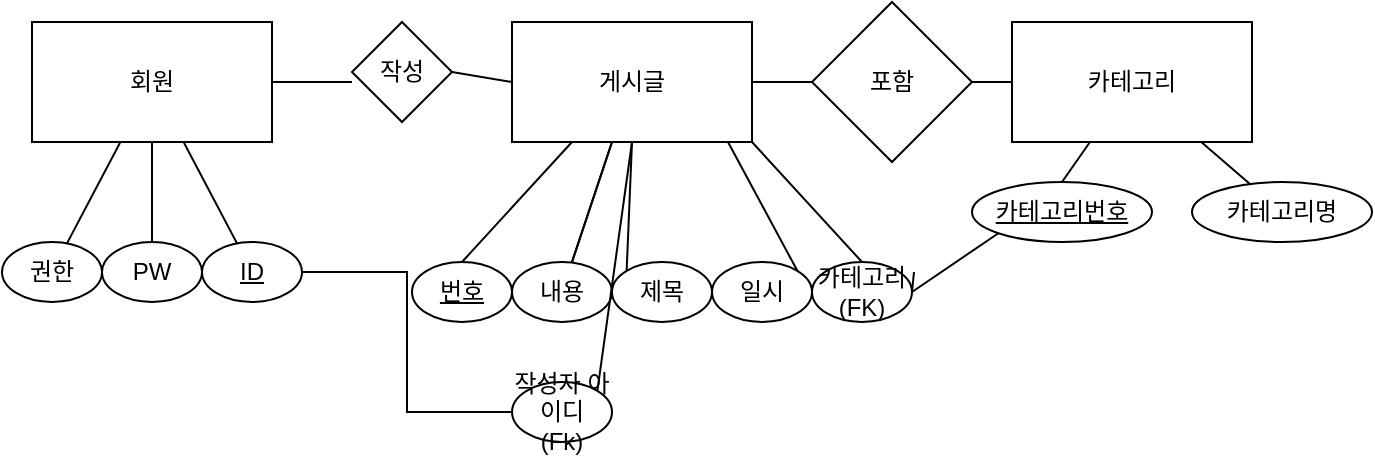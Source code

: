 <mxfile version="20.6.0" type="github">
  <diagram id="R2lEEEUBdFMjLlhIrx00" name="Page-1">
    <mxGraphModel dx="483" dy="784" grid="1" gridSize="10" guides="1" tooltips="1" connect="1" arrows="1" fold="1" page="1" pageScale="1" pageWidth="850" pageHeight="1100" math="0" shadow="0" extFonts="Permanent Marker^https://fonts.googleapis.com/css?family=Permanent+Marker">
      <root>
        <mxCell id="0" />
        <mxCell id="1" parent="0" />
        <mxCell id="7OI8YUhsGdWpLaV7Q7GV-1" value="회원" style="rounded=0;whiteSpace=wrap;html=1;" vertex="1" parent="1">
          <mxGeometry x="60" y="230" width="120" height="60" as="geometry" />
        </mxCell>
        <mxCell id="7OI8YUhsGdWpLaV7Q7GV-12" style="edgeStyle=orthogonalEdgeStyle;rounded=0;orthogonalLoop=1;jettySize=auto;html=1;exitX=1;exitY=0.5;exitDx=0;exitDy=0;entryX=0;entryY=0.5;entryDx=0;entryDy=0;endArrow=none;endFill=0;" edge="1" parent="1" source="7OI8YUhsGdWpLaV7Q7GV-2" target="7OI8YUhsGdWpLaV7Q7GV-10">
          <mxGeometry relative="1" as="geometry" />
        </mxCell>
        <mxCell id="7OI8YUhsGdWpLaV7Q7GV-40" value="" style="edgeStyle=none;shape=connector;rounded=0;orthogonalLoop=1;jettySize=auto;html=1;labelBackgroundColor=default;strokeColor=default;fontFamily=Helvetica;fontSize=11;fontColor=default;startArrow=none;startFill=0;endArrow=none;endFill=0;" edge="1" parent="1" source="7OI8YUhsGdWpLaV7Q7GV-2" target="7OI8YUhsGdWpLaV7Q7GV-1">
          <mxGeometry relative="1" as="geometry" />
        </mxCell>
        <mxCell id="7OI8YUhsGdWpLaV7Q7GV-2" value="&lt;u&gt;ID&lt;/u&gt;" style="ellipse;whiteSpace=wrap;html=1;" vertex="1" parent="1">
          <mxGeometry x="145" y="340" width="50" height="30" as="geometry" />
        </mxCell>
        <mxCell id="7OI8YUhsGdWpLaV7Q7GV-39" value="" style="edgeStyle=none;shape=connector;rounded=0;orthogonalLoop=1;jettySize=auto;html=1;labelBackgroundColor=default;strokeColor=default;fontFamily=Helvetica;fontSize=11;fontColor=default;startArrow=none;startFill=0;endArrow=none;endFill=0;" edge="1" parent="1" source="7OI8YUhsGdWpLaV7Q7GV-3" target="7OI8YUhsGdWpLaV7Q7GV-1">
          <mxGeometry relative="1" as="geometry" />
        </mxCell>
        <mxCell id="7OI8YUhsGdWpLaV7Q7GV-3" value="PW" style="ellipse;whiteSpace=wrap;html=1;" vertex="1" parent="1">
          <mxGeometry x="95" y="340" width="50" height="30" as="geometry" />
        </mxCell>
        <mxCell id="7OI8YUhsGdWpLaV7Q7GV-41" value="" style="edgeStyle=none;shape=connector;rounded=0;orthogonalLoop=1;jettySize=auto;html=1;labelBackgroundColor=default;strokeColor=default;fontFamily=Helvetica;fontSize=11;fontColor=default;startArrow=none;startFill=0;endArrow=none;endFill=0;" edge="1" parent="1" source="7OI8YUhsGdWpLaV7Q7GV-4" target="7OI8YUhsGdWpLaV7Q7GV-1">
          <mxGeometry relative="1" as="geometry" />
        </mxCell>
        <mxCell id="7OI8YUhsGdWpLaV7Q7GV-4" value="권한" style="ellipse;whiteSpace=wrap;html=1;" vertex="1" parent="1">
          <mxGeometry x="45" y="340" width="50" height="30" as="geometry" />
        </mxCell>
        <mxCell id="7OI8YUhsGdWpLaV7Q7GV-31" value="" style="edgeStyle=none;shape=connector;rounded=0;orthogonalLoop=1;jettySize=auto;html=1;labelBackgroundColor=default;strokeColor=default;fontFamily=Helvetica;fontSize=11;fontColor=default;startArrow=none;startFill=0;endArrow=none;endFill=0;" edge="1" parent="1" source="7OI8YUhsGdWpLaV7Q7GV-6" target="7OI8YUhsGdWpLaV7Q7GV-9">
          <mxGeometry relative="1" as="geometry" />
        </mxCell>
        <mxCell id="7OI8YUhsGdWpLaV7Q7GV-32" value="" style="edgeStyle=none;shape=connector;rounded=0;orthogonalLoop=1;jettySize=auto;html=1;labelBackgroundColor=default;strokeColor=default;fontFamily=Helvetica;fontSize=11;fontColor=default;startArrow=none;startFill=0;endArrow=none;endFill=0;" edge="1" parent="1" source="7OI8YUhsGdWpLaV7Q7GV-6" target="7OI8YUhsGdWpLaV7Q7GV-9">
          <mxGeometry relative="1" as="geometry" />
        </mxCell>
        <mxCell id="7OI8YUhsGdWpLaV7Q7GV-33" style="edgeStyle=none;shape=connector;rounded=0;orthogonalLoop=1;jettySize=auto;html=1;exitX=0.25;exitY=1;exitDx=0;exitDy=0;entryX=0.5;entryY=0;entryDx=0;entryDy=0;labelBackgroundColor=default;strokeColor=default;fontFamily=Helvetica;fontSize=11;fontColor=default;startArrow=none;startFill=0;endArrow=none;endFill=0;" edge="1" parent="1" source="7OI8YUhsGdWpLaV7Q7GV-6" target="7OI8YUhsGdWpLaV7Q7GV-7">
          <mxGeometry relative="1" as="geometry" />
        </mxCell>
        <mxCell id="7OI8YUhsGdWpLaV7Q7GV-34" style="edgeStyle=none;shape=connector;rounded=0;orthogonalLoop=1;jettySize=auto;html=1;exitX=0.5;exitY=1;exitDx=0;exitDy=0;entryX=0;entryY=0;entryDx=0;entryDy=0;labelBackgroundColor=default;strokeColor=default;fontFamily=Helvetica;fontSize=11;fontColor=default;startArrow=none;startFill=0;endArrow=none;endFill=0;" edge="1" parent="1" source="7OI8YUhsGdWpLaV7Q7GV-6" target="7OI8YUhsGdWpLaV7Q7GV-8">
          <mxGeometry relative="1" as="geometry" />
        </mxCell>
        <mxCell id="7OI8YUhsGdWpLaV7Q7GV-6" value="게시글" style="rounded=0;whiteSpace=wrap;html=1;" vertex="1" parent="1">
          <mxGeometry x="300" y="230" width="120" height="60" as="geometry" />
        </mxCell>
        <mxCell id="7OI8YUhsGdWpLaV7Q7GV-7" value="&lt;u&gt;번호&lt;/u&gt;" style="ellipse;whiteSpace=wrap;html=1;" vertex="1" parent="1">
          <mxGeometry x="250" y="350" width="50" height="30" as="geometry" />
        </mxCell>
        <mxCell id="7OI8YUhsGdWpLaV7Q7GV-8" value="제목" style="ellipse;whiteSpace=wrap;html=1;" vertex="1" parent="1">
          <mxGeometry x="350" y="350" width="50" height="30" as="geometry" />
        </mxCell>
        <mxCell id="7OI8YUhsGdWpLaV7Q7GV-9" value="내용" style="ellipse;whiteSpace=wrap;html=1;" vertex="1" parent="1">
          <mxGeometry x="300" y="350" width="50" height="30" as="geometry" />
        </mxCell>
        <mxCell id="7OI8YUhsGdWpLaV7Q7GV-36" style="edgeStyle=none;shape=connector;rounded=0;orthogonalLoop=1;jettySize=auto;html=1;exitX=1;exitY=0;exitDx=0;exitDy=0;entryX=0.5;entryY=1;entryDx=0;entryDy=0;labelBackgroundColor=default;strokeColor=default;fontFamily=Helvetica;fontSize=11;fontColor=default;startArrow=none;startFill=0;endArrow=none;endFill=0;" edge="1" parent="1" source="7OI8YUhsGdWpLaV7Q7GV-10" target="7OI8YUhsGdWpLaV7Q7GV-6">
          <mxGeometry relative="1" as="geometry" />
        </mxCell>
        <mxCell id="7OI8YUhsGdWpLaV7Q7GV-10" value="작성자 아이디&lt;br&gt;(Fk)" style="ellipse;whiteSpace=wrap;html=1;" vertex="1" parent="1">
          <mxGeometry x="300" y="410" width="50" height="30" as="geometry" />
        </mxCell>
        <mxCell id="7OI8YUhsGdWpLaV7Q7GV-35" style="edgeStyle=none;shape=connector;rounded=0;orthogonalLoop=1;jettySize=auto;html=1;exitX=1;exitY=0;exitDx=0;exitDy=0;entryX=0.9;entryY=1;entryDx=0;entryDy=0;entryPerimeter=0;labelBackgroundColor=default;strokeColor=default;fontFamily=Helvetica;fontSize=11;fontColor=default;startArrow=none;startFill=0;endArrow=none;endFill=0;" edge="1" parent="1" source="7OI8YUhsGdWpLaV7Q7GV-13" target="7OI8YUhsGdWpLaV7Q7GV-6">
          <mxGeometry relative="1" as="geometry" />
        </mxCell>
        <mxCell id="7OI8YUhsGdWpLaV7Q7GV-13" value="일시" style="ellipse;whiteSpace=wrap;html=1;" vertex="1" parent="1">
          <mxGeometry x="400" y="350" width="50" height="30" as="geometry" />
        </mxCell>
        <mxCell id="7OI8YUhsGdWpLaV7Q7GV-37" style="edgeStyle=none;shape=connector;rounded=0;orthogonalLoop=1;jettySize=auto;html=1;entryX=1;entryY=1;entryDx=0;entryDy=0;labelBackgroundColor=default;strokeColor=default;fontFamily=Helvetica;fontSize=11;fontColor=default;startArrow=none;startFill=0;endArrow=none;endFill=0;exitX=0.5;exitY=0;exitDx=0;exitDy=0;" edge="1" parent="1" source="7OI8YUhsGdWpLaV7Q7GV-14" target="7OI8YUhsGdWpLaV7Q7GV-6">
          <mxGeometry relative="1" as="geometry">
            <mxPoint x="325" y="490" as="sourcePoint" />
          </mxGeometry>
        </mxCell>
        <mxCell id="7OI8YUhsGdWpLaV7Q7GV-44" style="edgeStyle=none;shape=connector;rounded=0;orthogonalLoop=1;jettySize=auto;html=1;exitX=1;exitY=0.5;exitDx=0;exitDy=0;entryX=0;entryY=1;entryDx=0;entryDy=0;labelBackgroundColor=default;strokeColor=default;fontFamily=Helvetica;fontSize=11;fontColor=default;startArrow=none;startFill=0;endArrow=none;endFill=0;" edge="1" parent="1" source="7OI8YUhsGdWpLaV7Q7GV-14" target="7OI8YUhsGdWpLaV7Q7GV-42">
          <mxGeometry relative="1" as="geometry" />
        </mxCell>
        <mxCell id="7OI8YUhsGdWpLaV7Q7GV-14" value="카테고리&lt;br&gt;(FK)" style="ellipse;whiteSpace=wrap;html=1;" vertex="1" parent="1">
          <mxGeometry x="450" y="350" width="50" height="30" as="geometry" />
        </mxCell>
        <mxCell id="7OI8YUhsGdWpLaV7Q7GV-15" value="카테고리" style="rounded=0;whiteSpace=wrap;html=1;" vertex="1" parent="1">
          <mxGeometry x="550" y="230" width="120" height="60" as="geometry" />
        </mxCell>
        <mxCell id="7OI8YUhsGdWpLaV7Q7GV-38" value="" style="edgeStyle=none;shape=connector;rounded=0;orthogonalLoop=1;jettySize=auto;html=1;labelBackgroundColor=default;strokeColor=default;fontFamily=Helvetica;fontSize=11;fontColor=default;startArrow=none;startFill=0;endArrow=none;endFill=0;" edge="1" parent="1" source="7OI8YUhsGdWpLaV7Q7GV-17" target="7OI8YUhsGdWpLaV7Q7GV-15">
          <mxGeometry relative="1" as="geometry" />
        </mxCell>
        <mxCell id="7OI8YUhsGdWpLaV7Q7GV-17" value="&lt;span&gt;카테고리명&lt;/span&gt;" style="ellipse;whiteSpace=wrap;html=1;fontStyle=0" vertex="1" parent="1">
          <mxGeometry x="640" y="310" width="90" height="30" as="geometry" />
        </mxCell>
        <mxCell id="7OI8YUhsGdWpLaV7Q7GV-19" value="작성" style="rhombus;whiteSpace=wrap;html=1;" vertex="1" parent="1">
          <mxGeometry x="220" y="230" width="50" height="50" as="geometry" />
        </mxCell>
        <mxCell id="7OI8YUhsGdWpLaV7Q7GV-20" value="포함" style="rhombus;whiteSpace=wrap;html=1;" vertex="1" parent="1">
          <mxGeometry x="450" y="220" width="80" height="80" as="geometry" />
        </mxCell>
        <mxCell id="7OI8YUhsGdWpLaV7Q7GV-22" value="" style="endArrow=none;html=1;rounded=0;strokeColor=default;entryX=1;entryY=0.5;entryDx=0;entryDy=0;" edge="1" parent="1" source="7OI8YUhsGdWpLaV7Q7GV-20" target="7OI8YUhsGdWpLaV7Q7GV-6">
          <mxGeometry width="50" height="50" relative="1" as="geometry">
            <mxPoint x="400" y="610" as="sourcePoint" />
            <mxPoint x="450" y="560" as="targetPoint" />
          </mxGeometry>
        </mxCell>
        <mxCell id="7OI8YUhsGdWpLaV7Q7GV-23" value="" style="endArrow=none;html=1;rounded=0;strokeColor=default;exitX=1;exitY=0.5;exitDx=0;exitDy=0;entryX=0;entryY=0.5;entryDx=0;entryDy=0;" edge="1" parent="1" source="7OI8YUhsGdWpLaV7Q7GV-20" target="7OI8YUhsGdWpLaV7Q7GV-15">
          <mxGeometry width="50" height="50" relative="1" as="geometry">
            <mxPoint x="400" y="610" as="sourcePoint" />
            <mxPoint x="450" y="560" as="targetPoint" />
          </mxGeometry>
        </mxCell>
        <mxCell id="7OI8YUhsGdWpLaV7Q7GV-28" value="" style="edgeStyle=none;orthogonalLoop=1;jettySize=auto;html=1;rounded=0;strokeColor=default;exitX=1;exitY=0.5;exitDx=0;exitDy=0;entryX=0;entryY=0.5;entryDx=0;entryDy=0;startArrow=none;startFill=0;endArrow=none;endFill=0;" edge="1" parent="1" source="7OI8YUhsGdWpLaV7Q7GV-19" target="7OI8YUhsGdWpLaV7Q7GV-6">
          <mxGeometry width="80" relative="1" as="geometry">
            <mxPoint x="240" y="360" as="sourcePoint" />
            <mxPoint x="320" y="360" as="targetPoint" />
            <Array as="points" />
          </mxGeometry>
        </mxCell>
        <mxCell id="7OI8YUhsGdWpLaV7Q7GV-29" value="" style="edgeStyle=none;orthogonalLoop=1;jettySize=auto;html=1;rounded=0;labelBackgroundColor=default;strokeColor=default;fontFamily=Helvetica;fontSize=11;fontColor=default;startArrow=none;startFill=0;endArrow=none;endFill=0;shape=connector;entryX=1;entryY=0.5;entryDx=0;entryDy=0;" edge="1" parent="1" target="7OI8YUhsGdWpLaV7Q7GV-1">
          <mxGeometry width="80" relative="1" as="geometry">
            <mxPoint x="220" y="260" as="sourcePoint" />
            <mxPoint x="300" y="260" as="targetPoint" />
            <Array as="points" />
          </mxGeometry>
        </mxCell>
        <mxCell id="7OI8YUhsGdWpLaV7Q7GV-43" style="edgeStyle=none;shape=connector;rounded=0;orthogonalLoop=1;jettySize=auto;html=1;exitX=0.5;exitY=0;exitDx=0;exitDy=0;labelBackgroundColor=default;strokeColor=default;fontFamily=Helvetica;fontSize=11;fontColor=default;startArrow=none;startFill=0;endArrow=none;endFill=0;" edge="1" parent="1" source="7OI8YUhsGdWpLaV7Q7GV-42" target="7OI8YUhsGdWpLaV7Q7GV-15">
          <mxGeometry relative="1" as="geometry" />
        </mxCell>
        <mxCell id="7OI8YUhsGdWpLaV7Q7GV-42" value="&lt;span&gt;카테고리번호&lt;/span&gt;" style="ellipse;whiteSpace=wrap;html=1;fontStyle=4" vertex="1" parent="1">
          <mxGeometry x="530" y="310" width="90" height="30" as="geometry" />
        </mxCell>
        <mxCell id="7OI8YUhsGdWpLaV7Q7GV-47" style="edgeStyle=none;shape=connector;rounded=0;orthogonalLoop=1;jettySize=auto;html=1;exitX=1;exitY=0.5;exitDx=0;exitDy=0;entryX=1.02;entryY=0.167;entryDx=0;entryDy=0;entryPerimeter=0;labelBackgroundColor=default;strokeColor=default;fontFamily=Helvetica;fontSize=11;fontColor=default;startArrow=none;startFill=0;endArrow=none;endFill=0;" edge="1" parent="1" source="7OI8YUhsGdWpLaV7Q7GV-14" target="7OI8YUhsGdWpLaV7Q7GV-14">
          <mxGeometry relative="1" as="geometry" />
        </mxCell>
      </root>
    </mxGraphModel>
  </diagram>
</mxfile>
